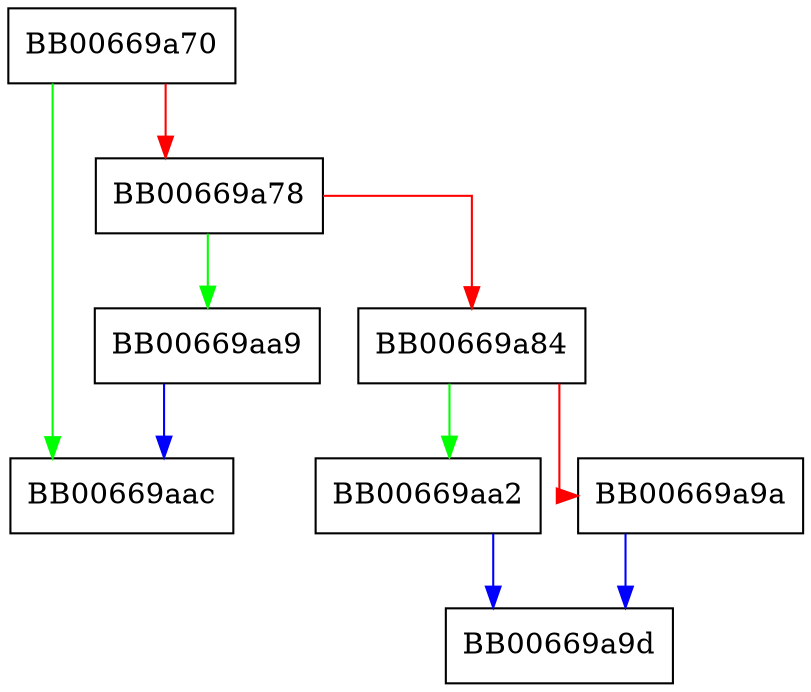 digraph X509_PURPOSE_get_by_id {
  node [shape="box"];
  graph [splines=ortho];
  BB00669a70 -> BB00669aac [color="green"];
  BB00669a70 -> BB00669a78 [color="red"];
  BB00669a78 -> BB00669aa9 [color="green"];
  BB00669a78 -> BB00669a84 [color="red"];
  BB00669a84 -> BB00669aa2 [color="green"];
  BB00669a84 -> BB00669a9a [color="red"];
  BB00669a9a -> BB00669a9d [color="blue"];
  BB00669aa2 -> BB00669a9d [color="blue"];
  BB00669aa9 -> BB00669aac [color="blue"];
}